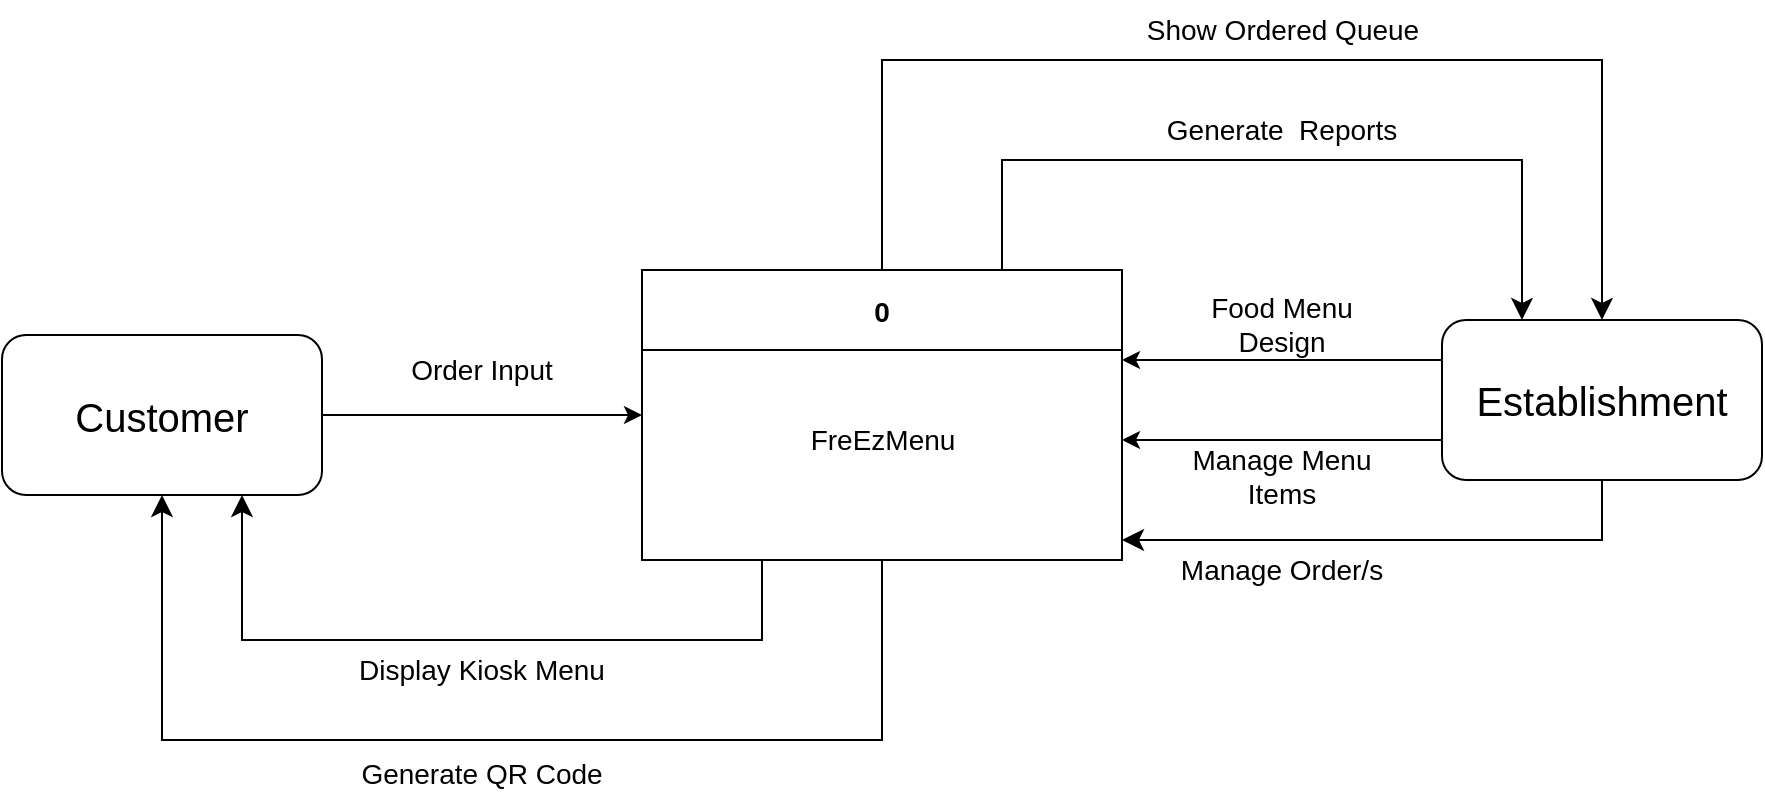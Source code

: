 <mxfile>
    <diagram id="vPrVIfmSzrOqrGtBvPkh" name="Page-1">
        <mxGraphModel dx="951" dy="691" grid="1" gridSize="10" guides="1" tooltips="1" connect="1" arrows="1" fold="1" page="1" pageScale="1" pageWidth="2000" pageHeight="1100" math="0" shadow="0">
            <root>
                <mxCell id="0"/>
                <mxCell id="1" parent="0"/>
                <mxCell id="2" value="0" style="swimlane;startSize=40;fontSize=14;" parent="1" vertex="1">
                    <mxGeometry x="880" y="535" width="240" height="145" as="geometry"/>
                </mxCell>
                <mxCell id="7" value="Establishment" style="rounded=1;whiteSpace=wrap;html=1;fontSize=20;" parent="1" vertex="1">
                    <mxGeometry x="1280" y="560" width="160" height="80" as="geometry"/>
                </mxCell>
                <mxCell id="8" value="Customer" style="rounded=1;whiteSpace=wrap;html=1;fontSize=20;" parent="1" vertex="1">
                    <mxGeometry x="560" y="567.5" width="160" height="80" as="geometry"/>
                </mxCell>
                <mxCell id="10" value="" style="endArrow=none;html=1;fontSize=20;entryX=1;entryY=0.5;entryDx=0;entryDy=0;endFill=0;startArrow=classic;startFill=1;exitX=0;exitY=0.5;exitDx=0;exitDy=0;" parent="1" source="2" target="8" edge="1">
                    <mxGeometry width="50" height="50" relative="1" as="geometry">
                        <mxPoint x="880" y="580" as="sourcePoint"/>
                        <mxPoint x="970" y="480" as="targetPoint"/>
                    </mxGeometry>
                </mxCell>
                <mxCell id="13" value="Order Input" style="text;html=1;strokeColor=none;fillColor=none;align=center;verticalAlign=middle;whiteSpace=wrap;rounded=0;fontSize=14;" parent="1" vertex="1">
                    <mxGeometry x="750" y="570" width="100" height="30" as="geometry"/>
                </mxCell>
                <mxCell id="15" value="Generate&amp;nbsp; Reports" style="text;html=1;strokeColor=none;fillColor=none;align=center;verticalAlign=middle;whiteSpace=wrap;rounded=0;fontSize=14;" parent="1" vertex="1">
                    <mxGeometry x="1140" y="450" width="120" height="30" as="geometry"/>
                </mxCell>
                <mxCell id="16" value="FreEzMenu" style="text;html=1;align=center;verticalAlign=middle;resizable=0;points=[];autosize=1;strokeColor=none;fillColor=none;fontSize=14;" parent="1" vertex="1">
                    <mxGeometry x="950" y="605" width="100" height="30" as="geometry"/>
                </mxCell>
                <mxCell id="18" value="Food Menu Design" style="text;html=1;strokeColor=none;fillColor=none;align=center;verticalAlign=middle;whiteSpace=wrap;rounded=0;fontSize=14;" parent="1" vertex="1">
                    <mxGeometry x="1150" y="547" width="100" height="30" as="geometry"/>
                </mxCell>
                <mxCell id="19" value="" style="edgeStyle=elbowEdgeStyle;elbow=horizontal;endArrow=classic;html=1;curved=0;rounded=0;endSize=8;startSize=8;fontSize=14;entryX=0.25;entryY=0;entryDx=0;entryDy=0;exitX=0.75;exitY=0;exitDx=0;exitDy=0;" parent="1" source="2" target="7" edge="1">
                    <mxGeometry width="50" height="50" relative="1" as="geometry">
                        <mxPoint x="1090" y="560" as="sourcePoint"/>
                        <mxPoint x="1140" y="510" as="targetPoint"/>
                        <Array as="points">
                            <mxPoint x="1190" y="480"/>
                        </Array>
                    </mxGeometry>
                </mxCell>
                <mxCell id="20" value="" style="endArrow=classic;html=1;fontSize=14;exitX=0;exitY=0.25;exitDx=0;exitDy=0;" parent="1" source="7" edge="1">
                    <mxGeometry width="50" height="50" relative="1" as="geometry">
                        <mxPoint x="1070" y="580" as="sourcePoint"/>
                        <mxPoint x="1120" y="580" as="targetPoint"/>
                    </mxGeometry>
                </mxCell>
                <mxCell id="22" value="Show Ordered Queue" style="text;html=1;strokeColor=none;fillColor=none;align=center;verticalAlign=middle;whiteSpace=wrap;rounded=0;fontSize=14;" parent="1" vertex="1">
                    <mxGeometry x="1127.5" y="400" width="145" height="30" as="geometry"/>
                </mxCell>
                <mxCell id="23" value="" style="edgeStyle=elbowEdgeStyle;elbow=horizontal;endArrow=classic;html=1;curved=0;rounded=0;endSize=8;startSize=8;fontSize=14;entryX=0.75;entryY=1;entryDx=0;entryDy=0;exitX=0.25;exitY=1;exitDx=0;exitDy=0;" parent="1" source="2" target="8" edge="1">
                    <mxGeometry width="50" height="50" relative="1" as="geometry">
                        <mxPoint x="1070" y="545" as="sourcePoint"/>
                        <mxPoint x="1330" y="570" as="targetPoint"/>
                        <Array as="points">
                            <mxPoint x="800" y="720"/>
                        </Array>
                    </mxGeometry>
                </mxCell>
                <mxCell id="24" value="Display Kiosk Menu" style="text;html=1;strokeColor=none;fillColor=none;align=center;verticalAlign=middle;whiteSpace=wrap;rounded=0;fontSize=14;" parent="1" vertex="1">
                    <mxGeometry x="735" y="720" width="130" height="30" as="geometry"/>
                </mxCell>
                <mxCell id="27" value="" style="edgeStyle=elbowEdgeStyle;elbow=horizontal;endArrow=classic;html=1;curved=0;rounded=0;endSize=8;startSize=8;entryX=0.5;entryY=0;entryDx=0;entryDy=0;exitX=0.5;exitY=0;exitDx=0;exitDy=0;" parent="1" source="2" target="7" edge="1">
                    <mxGeometry width="50" height="50" relative="1" as="geometry">
                        <mxPoint x="990" y="570" as="sourcePoint"/>
                        <mxPoint x="1040" y="520" as="targetPoint"/>
                        <Array as="points">
                            <mxPoint x="1180" y="430"/>
                        </Array>
                    </mxGeometry>
                </mxCell>
                <mxCell id="31" value="" style="edgeStyle=elbowEdgeStyle;elbow=horizontal;endArrow=classic;html=1;curved=0;rounded=0;endSize=8;startSize=8;fontSize=14;entryX=0.5;entryY=1;entryDx=0;entryDy=0;exitX=0.5;exitY=1;exitDx=0;exitDy=0;" parent="1" source="2" target="8" edge="1">
                    <mxGeometry width="50" height="50" relative="1" as="geometry">
                        <mxPoint x="950" y="675" as="sourcePoint"/>
                        <mxPoint x="690" y="650" as="targetPoint"/>
                        <Array as="points">
                            <mxPoint x="820" y="770"/>
                        </Array>
                    </mxGeometry>
                </mxCell>
                <mxCell id="32" value="" style="endArrow=classic;html=1;fontSize=14;exitX=0;exitY=0.75;exitDx=0;exitDy=0;" parent="1" source="7" edge="1">
                    <mxGeometry width="50" height="50" relative="1" as="geometry">
                        <mxPoint x="1290" y="590" as="sourcePoint"/>
                        <mxPoint x="1120" y="620" as="targetPoint"/>
                    </mxGeometry>
                </mxCell>
                <mxCell id="33" value="Manage Menu Items" style="text;html=1;strokeColor=none;fillColor=none;align=center;verticalAlign=middle;whiteSpace=wrap;rounded=0;fontSize=14;" parent="1" vertex="1">
                    <mxGeometry x="1150" y="623" width="100" height="30" as="geometry"/>
                </mxCell>
                <mxCell id="34" value="Generate QR Code" style="text;html=1;strokeColor=none;fillColor=none;align=center;verticalAlign=middle;whiteSpace=wrap;rounded=0;fontSize=14;" parent="1" vertex="1">
                    <mxGeometry x="735" y="772" width="130" height="30" as="geometry"/>
                </mxCell>
                <mxCell id="35" value="" style="edgeStyle=elbowEdgeStyle;elbow=horizontal;endArrow=classic;html=1;curved=0;rounded=0;endSize=8;startSize=8;exitX=0.5;exitY=1;exitDx=0;exitDy=0;" parent="1" source="7" edge="1">
                    <mxGeometry width="50" height="50" relative="1" as="geometry">
                        <mxPoint x="1180" y="610" as="sourcePoint"/>
                        <mxPoint x="1120" y="670" as="targetPoint"/>
                        <Array as="points">
                            <mxPoint x="1360" y="660"/>
                        </Array>
                    </mxGeometry>
                </mxCell>
                <mxCell id="36" value="Manage Order/s" style="text;html=1;strokeColor=none;fillColor=none;align=center;verticalAlign=middle;whiteSpace=wrap;rounded=0;fontSize=14;" parent="1" vertex="1">
                    <mxGeometry x="1140" y="670" width="120" height="30" as="geometry"/>
                </mxCell>
            </root>
        </mxGraphModel>
    </diagram>
</mxfile>